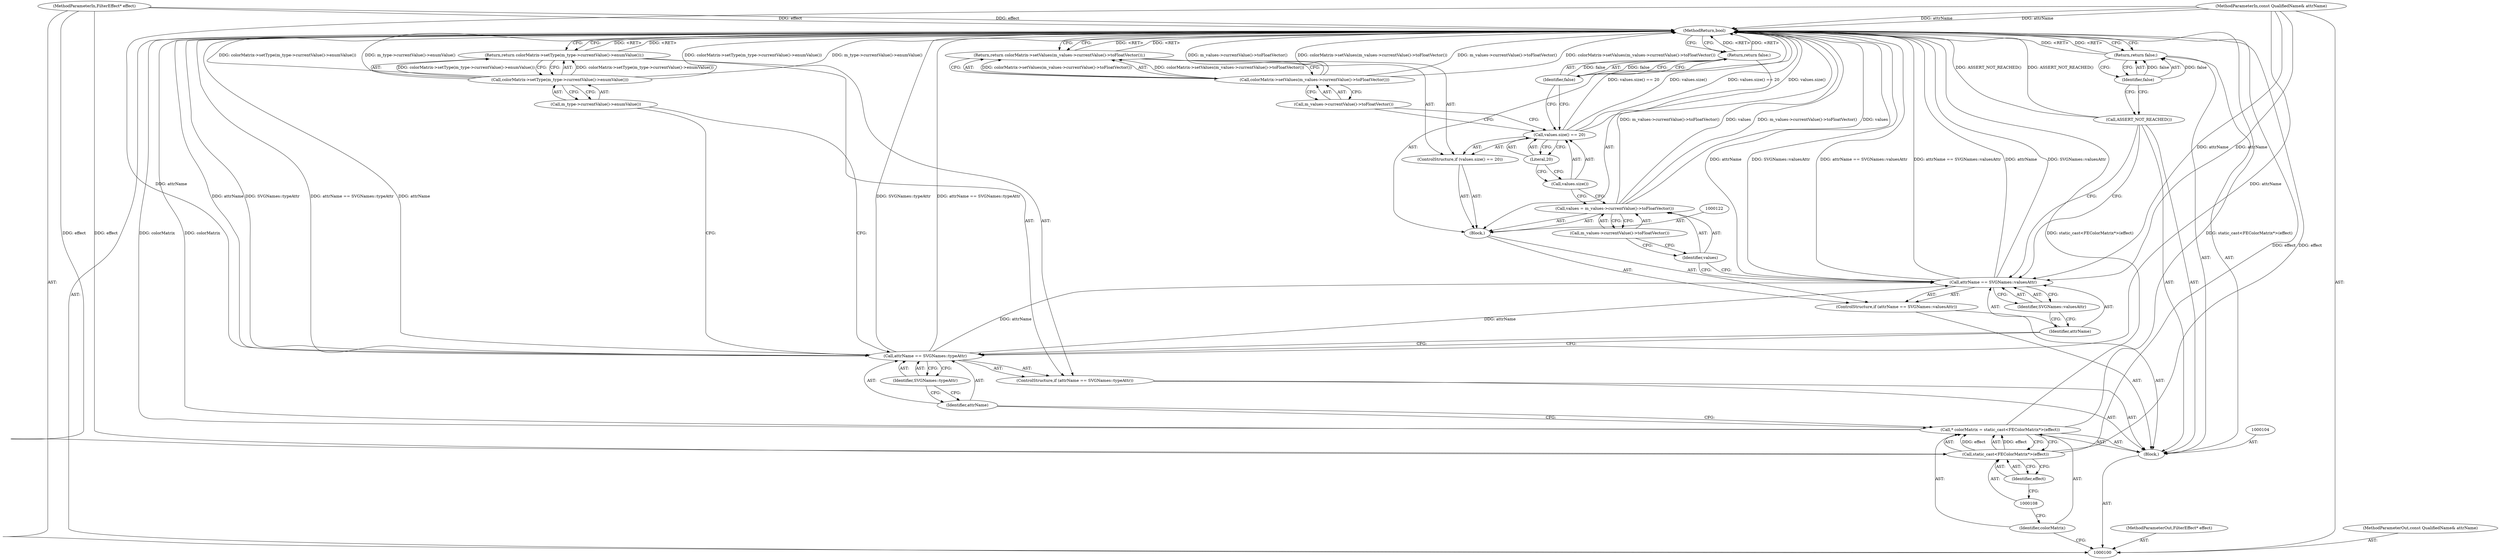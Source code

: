 digraph "0_Chrome_c1edcafcbe5b8fa20d7e1adb2d1a5322924d8df0" {
"1000138" [label="(MethodReturn,bool)"];
"1000101" [label="(MethodParameterIn,FilterEffect* effect)"];
"1000183" [label="(MethodParameterOut,FilterEffect* effect)"];
"1000102" [label="(MethodParameterIn,const QualifiedName& attrName)"];
"1000184" [label="(MethodParameterOut,const QualifiedName& attrName)"];
"1000134" [label="(Identifier,false)"];
"1000133" [label="(Return,return false;)"];
"1000135" [label="(Call,ASSERT_NOT_REACHED())"];
"1000137" [label="(Identifier,false)"];
"1000136" [label="(Return,return false;)"];
"1000103" [label="(Block,)"];
"1000105" [label="(Call,* colorMatrix = static_cast<FEColorMatrix*>(effect))"];
"1000106" [label="(Identifier,colorMatrix)"];
"1000107" [label="(Call,static_cast<FEColorMatrix*>(effect))"];
"1000109" [label="(Identifier,effect)"];
"1000113" [label="(Identifier,SVGNames::typeAttr)"];
"1000110" [label="(ControlStructure,if (attrName == SVGNames::typeAttr))"];
"1000111" [label="(Call,attrName == SVGNames::typeAttr)"];
"1000112" [label="(Identifier,attrName)"];
"1000115" [label="(Call,colorMatrix->setType(m_type->currentValue()->enumValue()))"];
"1000116" [label="(Call,m_type->currentValue()->enumValue())"];
"1000114" [label="(Return,return colorMatrix->setType(m_type->currentValue()->enumValue());)"];
"1000120" [label="(Identifier,SVGNames::valuesAttr)"];
"1000117" [label="(ControlStructure,if (attrName == SVGNames::valuesAttr))"];
"1000118" [label="(Call,attrName == SVGNames::valuesAttr)"];
"1000119" [label="(Identifier,attrName)"];
"1000123" [label="(Call,values = m_values->currentValue()->toFloatVector())"];
"1000124" [label="(Identifier,values)"];
"1000125" [label="(Call,m_values->currentValue()->toFloatVector())"];
"1000121" [label="(Block,)"];
"1000127" [label="(Call,values.size() == 20)"];
"1000128" [label="(Call,values.size())"];
"1000129" [label="(Literal,20)"];
"1000126" [label="(ControlStructure,if (values.size() == 20))"];
"1000130" [label="(Return,return colorMatrix->setValues(m_values->currentValue()->toFloatVector());)"];
"1000131" [label="(Call,colorMatrix->setValues(m_values->currentValue()->toFloatVector()))"];
"1000132" [label="(Call,m_values->currentValue()->toFloatVector())"];
"1000138" -> "1000100"  [label="AST: "];
"1000138" -> "1000114"  [label="CFG: "];
"1000138" -> "1000130"  [label="CFG: "];
"1000138" -> "1000133"  [label="CFG: "];
"1000138" -> "1000136"  [label="CFG: "];
"1000136" -> "1000138"  [label="DDG: <RET>"];
"1000133" -> "1000138"  [label="DDG: <RET>"];
"1000123" -> "1000138"  [label="DDG: m_values->currentValue()->toFloatVector()"];
"1000123" -> "1000138"  [label="DDG: values"];
"1000105" -> "1000138"  [label="DDG: static_cast<FEColorMatrix*>(effect)"];
"1000105" -> "1000138"  [label="DDG: colorMatrix"];
"1000115" -> "1000138"  [label="DDG: colorMatrix->setType(m_type->currentValue()->enumValue())"];
"1000115" -> "1000138"  [label="DDG: m_type->currentValue()->enumValue()"];
"1000127" -> "1000138"  [label="DDG: values.size() == 20"];
"1000127" -> "1000138"  [label="DDG: values.size()"];
"1000118" -> "1000138"  [label="DDG: attrName == SVGNames::valuesAttr"];
"1000118" -> "1000138"  [label="DDG: attrName"];
"1000118" -> "1000138"  [label="DDG: SVGNames::valuesAttr"];
"1000131" -> "1000138"  [label="DDG: m_values->currentValue()->toFloatVector()"];
"1000131" -> "1000138"  [label="DDG: colorMatrix->setValues(m_values->currentValue()->toFloatVector())"];
"1000102" -> "1000138"  [label="DDG: attrName"];
"1000111" -> "1000138"  [label="DDG: attrName"];
"1000111" -> "1000138"  [label="DDG: SVGNames::typeAttr"];
"1000111" -> "1000138"  [label="DDG: attrName == SVGNames::typeAttr"];
"1000135" -> "1000138"  [label="DDG: ASSERT_NOT_REACHED()"];
"1000101" -> "1000138"  [label="DDG: effect"];
"1000107" -> "1000138"  [label="DDG: effect"];
"1000130" -> "1000138"  [label="DDG: <RET>"];
"1000114" -> "1000138"  [label="DDG: <RET>"];
"1000101" -> "1000100"  [label="AST: "];
"1000101" -> "1000138"  [label="DDG: effect"];
"1000101" -> "1000107"  [label="DDG: effect"];
"1000183" -> "1000100"  [label="AST: "];
"1000102" -> "1000100"  [label="AST: "];
"1000102" -> "1000138"  [label="DDG: attrName"];
"1000102" -> "1000111"  [label="DDG: attrName"];
"1000102" -> "1000118"  [label="DDG: attrName"];
"1000184" -> "1000100"  [label="AST: "];
"1000134" -> "1000133"  [label="AST: "];
"1000134" -> "1000127"  [label="CFG: "];
"1000133" -> "1000134"  [label="CFG: "];
"1000134" -> "1000133"  [label="DDG: false"];
"1000133" -> "1000121"  [label="AST: "];
"1000133" -> "1000134"  [label="CFG: "];
"1000134" -> "1000133"  [label="AST: "];
"1000138" -> "1000133"  [label="CFG: "];
"1000133" -> "1000138"  [label="DDG: <RET>"];
"1000134" -> "1000133"  [label="DDG: false"];
"1000135" -> "1000103"  [label="AST: "];
"1000135" -> "1000118"  [label="CFG: "];
"1000137" -> "1000135"  [label="CFG: "];
"1000135" -> "1000138"  [label="DDG: ASSERT_NOT_REACHED()"];
"1000137" -> "1000136"  [label="AST: "];
"1000137" -> "1000135"  [label="CFG: "];
"1000136" -> "1000137"  [label="CFG: "];
"1000137" -> "1000136"  [label="DDG: false"];
"1000136" -> "1000103"  [label="AST: "];
"1000136" -> "1000137"  [label="CFG: "];
"1000137" -> "1000136"  [label="AST: "];
"1000138" -> "1000136"  [label="CFG: "];
"1000136" -> "1000138"  [label="DDG: <RET>"];
"1000137" -> "1000136"  [label="DDG: false"];
"1000103" -> "1000100"  [label="AST: "];
"1000104" -> "1000103"  [label="AST: "];
"1000105" -> "1000103"  [label="AST: "];
"1000110" -> "1000103"  [label="AST: "];
"1000117" -> "1000103"  [label="AST: "];
"1000135" -> "1000103"  [label="AST: "];
"1000136" -> "1000103"  [label="AST: "];
"1000105" -> "1000103"  [label="AST: "];
"1000105" -> "1000107"  [label="CFG: "];
"1000106" -> "1000105"  [label="AST: "];
"1000107" -> "1000105"  [label="AST: "];
"1000112" -> "1000105"  [label="CFG: "];
"1000105" -> "1000138"  [label="DDG: static_cast<FEColorMatrix*>(effect)"];
"1000105" -> "1000138"  [label="DDG: colorMatrix"];
"1000107" -> "1000105"  [label="DDG: effect"];
"1000106" -> "1000105"  [label="AST: "];
"1000106" -> "1000100"  [label="CFG: "];
"1000108" -> "1000106"  [label="CFG: "];
"1000107" -> "1000105"  [label="AST: "];
"1000107" -> "1000109"  [label="CFG: "];
"1000108" -> "1000107"  [label="AST: "];
"1000109" -> "1000107"  [label="AST: "];
"1000105" -> "1000107"  [label="CFG: "];
"1000107" -> "1000138"  [label="DDG: effect"];
"1000107" -> "1000105"  [label="DDG: effect"];
"1000101" -> "1000107"  [label="DDG: effect"];
"1000109" -> "1000107"  [label="AST: "];
"1000109" -> "1000108"  [label="CFG: "];
"1000107" -> "1000109"  [label="CFG: "];
"1000113" -> "1000111"  [label="AST: "];
"1000113" -> "1000112"  [label="CFG: "];
"1000111" -> "1000113"  [label="CFG: "];
"1000110" -> "1000103"  [label="AST: "];
"1000111" -> "1000110"  [label="AST: "];
"1000114" -> "1000110"  [label="AST: "];
"1000111" -> "1000110"  [label="AST: "];
"1000111" -> "1000113"  [label="CFG: "];
"1000112" -> "1000111"  [label="AST: "];
"1000113" -> "1000111"  [label="AST: "];
"1000116" -> "1000111"  [label="CFG: "];
"1000119" -> "1000111"  [label="CFG: "];
"1000111" -> "1000138"  [label="DDG: attrName"];
"1000111" -> "1000138"  [label="DDG: SVGNames::typeAttr"];
"1000111" -> "1000138"  [label="DDG: attrName == SVGNames::typeAttr"];
"1000102" -> "1000111"  [label="DDG: attrName"];
"1000111" -> "1000118"  [label="DDG: attrName"];
"1000112" -> "1000111"  [label="AST: "];
"1000112" -> "1000105"  [label="CFG: "];
"1000113" -> "1000112"  [label="CFG: "];
"1000115" -> "1000114"  [label="AST: "];
"1000115" -> "1000116"  [label="CFG: "];
"1000116" -> "1000115"  [label="AST: "];
"1000114" -> "1000115"  [label="CFG: "];
"1000115" -> "1000138"  [label="DDG: colorMatrix->setType(m_type->currentValue()->enumValue())"];
"1000115" -> "1000138"  [label="DDG: m_type->currentValue()->enumValue()"];
"1000115" -> "1000114"  [label="DDG: colorMatrix->setType(m_type->currentValue()->enumValue())"];
"1000116" -> "1000115"  [label="AST: "];
"1000116" -> "1000111"  [label="CFG: "];
"1000115" -> "1000116"  [label="CFG: "];
"1000114" -> "1000110"  [label="AST: "];
"1000114" -> "1000115"  [label="CFG: "];
"1000115" -> "1000114"  [label="AST: "];
"1000138" -> "1000114"  [label="CFG: "];
"1000114" -> "1000138"  [label="DDG: <RET>"];
"1000115" -> "1000114"  [label="DDG: colorMatrix->setType(m_type->currentValue()->enumValue())"];
"1000120" -> "1000118"  [label="AST: "];
"1000120" -> "1000119"  [label="CFG: "];
"1000118" -> "1000120"  [label="CFG: "];
"1000117" -> "1000103"  [label="AST: "];
"1000118" -> "1000117"  [label="AST: "];
"1000121" -> "1000117"  [label="AST: "];
"1000118" -> "1000117"  [label="AST: "];
"1000118" -> "1000120"  [label="CFG: "];
"1000119" -> "1000118"  [label="AST: "];
"1000120" -> "1000118"  [label="AST: "];
"1000124" -> "1000118"  [label="CFG: "];
"1000135" -> "1000118"  [label="CFG: "];
"1000118" -> "1000138"  [label="DDG: attrName == SVGNames::valuesAttr"];
"1000118" -> "1000138"  [label="DDG: attrName"];
"1000118" -> "1000138"  [label="DDG: SVGNames::valuesAttr"];
"1000111" -> "1000118"  [label="DDG: attrName"];
"1000102" -> "1000118"  [label="DDG: attrName"];
"1000119" -> "1000118"  [label="AST: "];
"1000119" -> "1000111"  [label="CFG: "];
"1000120" -> "1000119"  [label="CFG: "];
"1000123" -> "1000121"  [label="AST: "];
"1000123" -> "1000125"  [label="CFG: "];
"1000124" -> "1000123"  [label="AST: "];
"1000125" -> "1000123"  [label="AST: "];
"1000128" -> "1000123"  [label="CFG: "];
"1000123" -> "1000138"  [label="DDG: m_values->currentValue()->toFloatVector()"];
"1000123" -> "1000138"  [label="DDG: values"];
"1000124" -> "1000123"  [label="AST: "];
"1000124" -> "1000118"  [label="CFG: "];
"1000125" -> "1000124"  [label="CFG: "];
"1000125" -> "1000123"  [label="AST: "];
"1000125" -> "1000124"  [label="CFG: "];
"1000123" -> "1000125"  [label="CFG: "];
"1000121" -> "1000117"  [label="AST: "];
"1000122" -> "1000121"  [label="AST: "];
"1000123" -> "1000121"  [label="AST: "];
"1000126" -> "1000121"  [label="AST: "];
"1000133" -> "1000121"  [label="AST: "];
"1000127" -> "1000126"  [label="AST: "];
"1000127" -> "1000129"  [label="CFG: "];
"1000128" -> "1000127"  [label="AST: "];
"1000129" -> "1000127"  [label="AST: "];
"1000132" -> "1000127"  [label="CFG: "];
"1000134" -> "1000127"  [label="CFG: "];
"1000127" -> "1000138"  [label="DDG: values.size() == 20"];
"1000127" -> "1000138"  [label="DDG: values.size()"];
"1000128" -> "1000127"  [label="AST: "];
"1000128" -> "1000123"  [label="CFG: "];
"1000129" -> "1000128"  [label="CFG: "];
"1000129" -> "1000127"  [label="AST: "];
"1000129" -> "1000128"  [label="CFG: "];
"1000127" -> "1000129"  [label="CFG: "];
"1000126" -> "1000121"  [label="AST: "];
"1000127" -> "1000126"  [label="AST: "];
"1000130" -> "1000126"  [label="AST: "];
"1000130" -> "1000126"  [label="AST: "];
"1000130" -> "1000131"  [label="CFG: "];
"1000131" -> "1000130"  [label="AST: "];
"1000138" -> "1000130"  [label="CFG: "];
"1000130" -> "1000138"  [label="DDG: <RET>"];
"1000131" -> "1000130"  [label="DDG: colorMatrix->setValues(m_values->currentValue()->toFloatVector())"];
"1000131" -> "1000130"  [label="AST: "];
"1000131" -> "1000132"  [label="CFG: "];
"1000132" -> "1000131"  [label="AST: "];
"1000130" -> "1000131"  [label="CFG: "];
"1000131" -> "1000138"  [label="DDG: m_values->currentValue()->toFloatVector()"];
"1000131" -> "1000138"  [label="DDG: colorMatrix->setValues(m_values->currentValue()->toFloatVector())"];
"1000131" -> "1000130"  [label="DDG: colorMatrix->setValues(m_values->currentValue()->toFloatVector())"];
"1000132" -> "1000131"  [label="AST: "];
"1000132" -> "1000127"  [label="CFG: "];
"1000131" -> "1000132"  [label="CFG: "];
}
